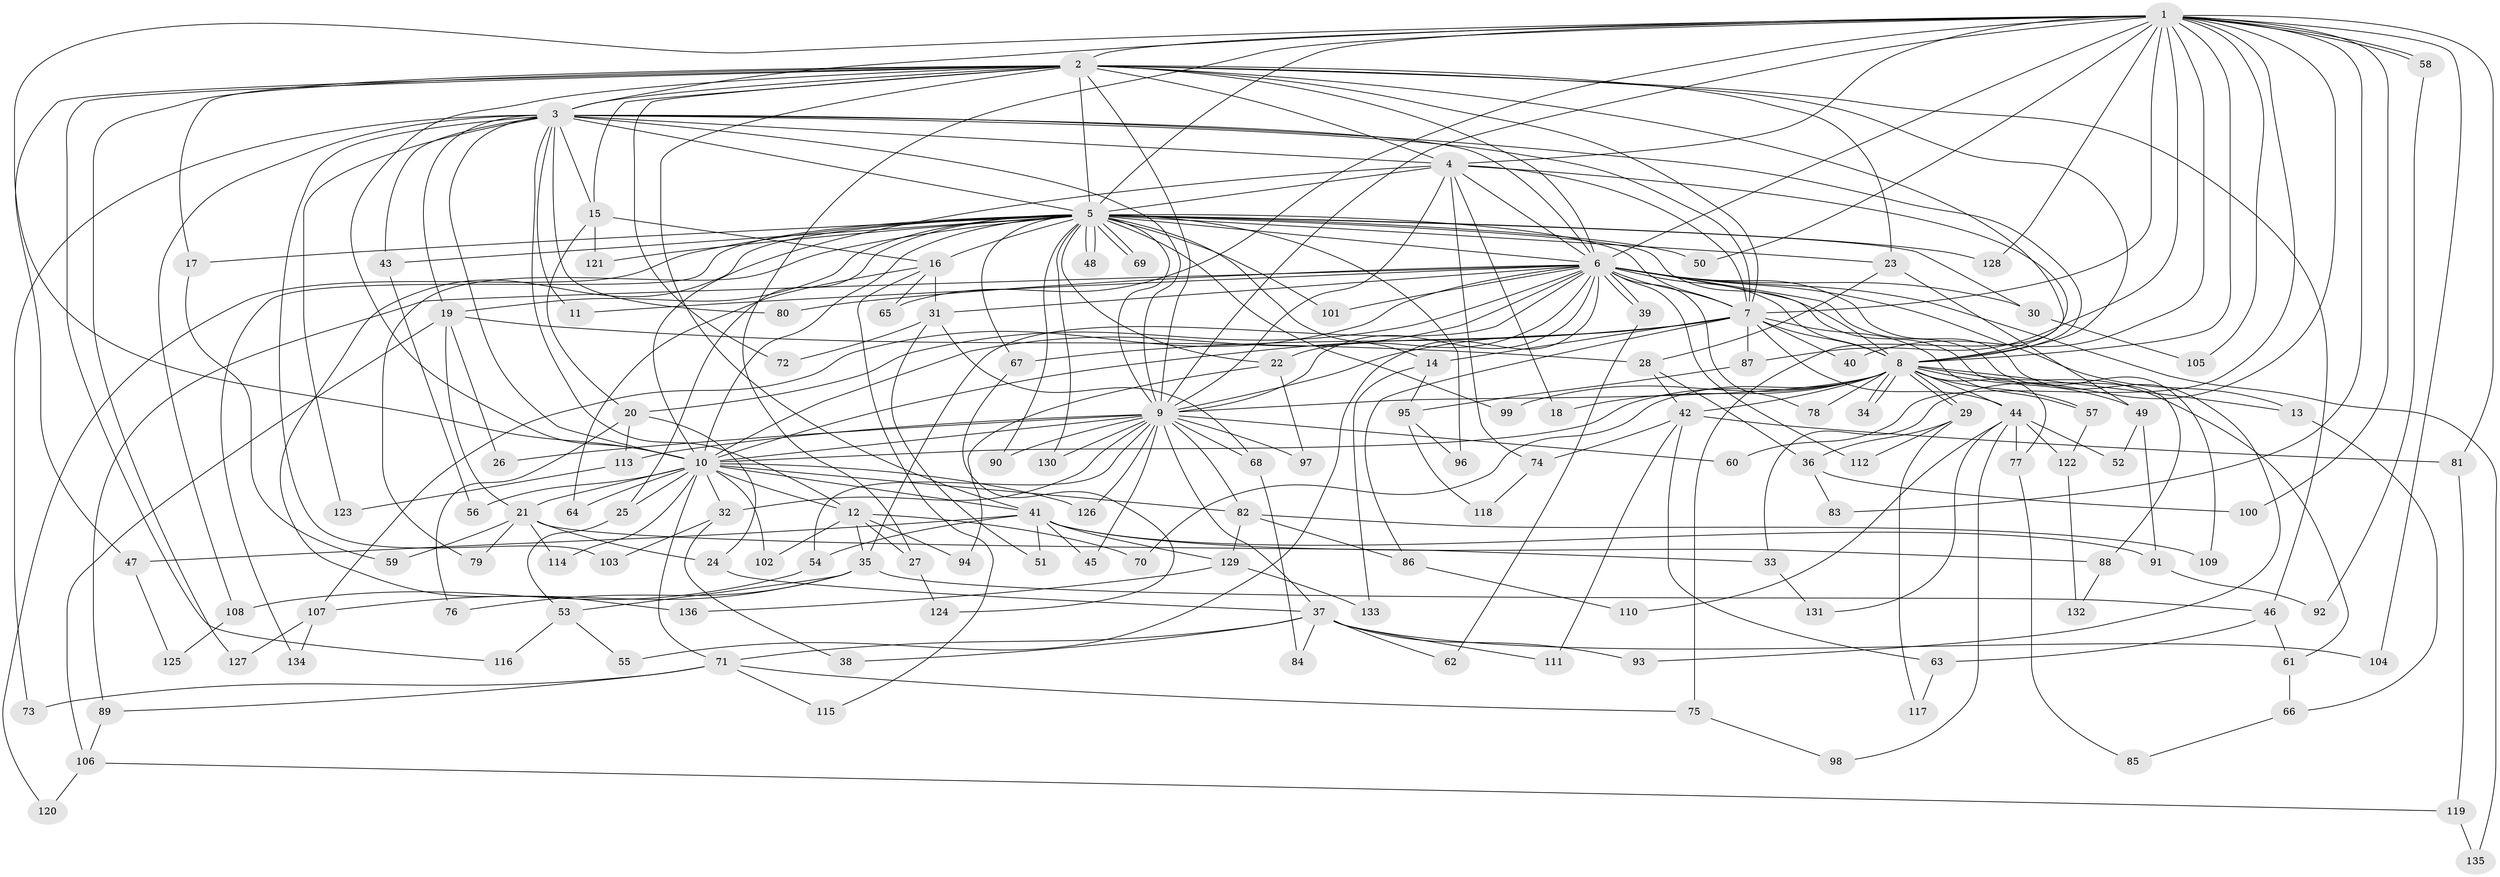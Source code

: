 // coarse degree distribution, {23: 0.00980392156862745, 20: 0.0196078431372549, 28: 0.0196078431372549, 11: 0.0196078431372549, 32: 0.00980392156862745, 15: 0.00980392156862745, 24: 0.00980392156862745, 2: 0.4803921568627451, 7: 0.0196078431372549, 3: 0.18627450980392157, 4: 0.08823529411764706, 6: 0.0196078431372549, 5: 0.0784313725490196, 8: 0.0196078431372549, 9: 0.00980392156862745}
// Generated by graph-tools (version 1.1) at 2025/23/03/03/25 07:23:37]
// undirected, 136 vertices, 297 edges
graph export_dot {
graph [start="1"]
  node [color=gray90,style=filled];
  1;
  2;
  3;
  4;
  5;
  6;
  7;
  8;
  9;
  10;
  11;
  12;
  13;
  14;
  15;
  16;
  17;
  18;
  19;
  20;
  21;
  22;
  23;
  24;
  25;
  26;
  27;
  28;
  29;
  30;
  31;
  32;
  33;
  34;
  35;
  36;
  37;
  38;
  39;
  40;
  41;
  42;
  43;
  44;
  45;
  46;
  47;
  48;
  49;
  50;
  51;
  52;
  53;
  54;
  55;
  56;
  57;
  58;
  59;
  60;
  61;
  62;
  63;
  64;
  65;
  66;
  67;
  68;
  69;
  70;
  71;
  72;
  73;
  74;
  75;
  76;
  77;
  78;
  79;
  80;
  81;
  82;
  83;
  84;
  85;
  86;
  87;
  88;
  89;
  90;
  91;
  92;
  93;
  94;
  95;
  96;
  97;
  98;
  99;
  100;
  101;
  102;
  103;
  104;
  105;
  106;
  107;
  108;
  109;
  110;
  111;
  112;
  113;
  114;
  115;
  116;
  117;
  118;
  119;
  120;
  121;
  122;
  123;
  124;
  125;
  126;
  127;
  128;
  129;
  130;
  131;
  132;
  133;
  134;
  135;
  136;
  1 -- 2;
  1 -- 3;
  1 -- 4;
  1 -- 5;
  1 -- 6;
  1 -- 7;
  1 -- 8;
  1 -- 9;
  1 -- 10;
  1 -- 27;
  1 -- 33;
  1 -- 40;
  1 -- 50;
  1 -- 58;
  1 -- 58;
  1 -- 60;
  1 -- 65;
  1 -- 81;
  1 -- 83;
  1 -- 87;
  1 -- 100;
  1 -- 104;
  1 -- 105;
  1 -- 128;
  2 -- 3;
  2 -- 4;
  2 -- 5;
  2 -- 6;
  2 -- 7;
  2 -- 8;
  2 -- 9;
  2 -- 10;
  2 -- 15;
  2 -- 17;
  2 -- 23;
  2 -- 41;
  2 -- 46;
  2 -- 47;
  2 -- 72;
  2 -- 75;
  2 -- 116;
  2 -- 127;
  3 -- 4;
  3 -- 5;
  3 -- 6;
  3 -- 7;
  3 -- 8;
  3 -- 9;
  3 -- 10;
  3 -- 11;
  3 -- 12;
  3 -- 15;
  3 -- 19;
  3 -- 43;
  3 -- 73;
  3 -- 80;
  3 -- 103;
  3 -- 108;
  3 -- 123;
  4 -- 5;
  4 -- 6;
  4 -- 7;
  4 -- 8;
  4 -- 9;
  4 -- 10;
  4 -- 18;
  4 -- 74;
  5 -- 6;
  5 -- 7;
  5 -- 8;
  5 -- 9;
  5 -- 10;
  5 -- 14;
  5 -- 16;
  5 -- 17;
  5 -- 19;
  5 -- 22;
  5 -- 23;
  5 -- 25;
  5 -- 30;
  5 -- 43;
  5 -- 48;
  5 -- 48;
  5 -- 50;
  5 -- 67;
  5 -- 69;
  5 -- 69;
  5 -- 79;
  5 -- 90;
  5 -- 96;
  5 -- 99;
  5 -- 101;
  5 -- 120;
  5 -- 121;
  5 -- 128;
  5 -- 130;
  5 -- 134;
  5 -- 136;
  6 -- 7;
  6 -- 8;
  6 -- 9;
  6 -- 10;
  6 -- 11;
  6 -- 13;
  6 -- 20;
  6 -- 22;
  6 -- 30;
  6 -- 31;
  6 -- 35;
  6 -- 39;
  6 -- 39;
  6 -- 55;
  6 -- 78;
  6 -- 80;
  6 -- 88;
  6 -- 89;
  6 -- 93;
  6 -- 101;
  6 -- 107;
  6 -- 109;
  6 -- 112;
  6 -- 135;
  7 -- 8;
  7 -- 9;
  7 -- 10;
  7 -- 14;
  7 -- 40;
  7 -- 44;
  7 -- 57;
  7 -- 67;
  7 -- 86;
  7 -- 87;
  8 -- 9;
  8 -- 10;
  8 -- 13;
  8 -- 18;
  8 -- 29;
  8 -- 29;
  8 -- 34;
  8 -- 34;
  8 -- 42;
  8 -- 44;
  8 -- 49;
  8 -- 57;
  8 -- 61;
  8 -- 70;
  8 -- 77;
  8 -- 78;
  8 -- 99;
  9 -- 10;
  9 -- 26;
  9 -- 32;
  9 -- 37;
  9 -- 45;
  9 -- 54;
  9 -- 60;
  9 -- 68;
  9 -- 82;
  9 -- 90;
  9 -- 97;
  9 -- 113;
  9 -- 126;
  9 -- 130;
  10 -- 12;
  10 -- 21;
  10 -- 25;
  10 -- 32;
  10 -- 41;
  10 -- 56;
  10 -- 64;
  10 -- 71;
  10 -- 82;
  10 -- 102;
  10 -- 114;
  10 -- 126;
  12 -- 27;
  12 -- 35;
  12 -- 70;
  12 -- 94;
  12 -- 102;
  13 -- 66;
  14 -- 95;
  14 -- 133;
  15 -- 16;
  15 -- 20;
  15 -- 121;
  16 -- 31;
  16 -- 64;
  16 -- 65;
  16 -- 115;
  17 -- 59;
  19 -- 21;
  19 -- 26;
  19 -- 28;
  19 -- 106;
  20 -- 24;
  20 -- 76;
  20 -- 113;
  21 -- 24;
  21 -- 33;
  21 -- 59;
  21 -- 79;
  21 -- 114;
  22 -- 94;
  22 -- 97;
  23 -- 28;
  23 -- 49;
  24 -- 37;
  25 -- 53;
  27 -- 124;
  28 -- 36;
  28 -- 42;
  29 -- 36;
  29 -- 112;
  29 -- 117;
  30 -- 105;
  31 -- 51;
  31 -- 68;
  31 -- 72;
  32 -- 38;
  32 -- 103;
  33 -- 131;
  35 -- 46;
  35 -- 53;
  35 -- 76;
  35 -- 107;
  36 -- 83;
  36 -- 100;
  37 -- 38;
  37 -- 62;
  37 -- 71;
  37 -- 84;
  37 -- 93;
  37 -- 104;
  37 -- 111;
  39 -- 62;
  41 -- 45;
  41 -- 47;
  41 -- 51;
  41 -- 54;
  41 -- 88;
  41 -- 91;
  41 -- 129;
  42 -- 63;
  42 -- 74;
  42 -- 81;
  42 -- 111;
  43 -- 56;
  44 -- 52;
  44 -- 77;
  44 -- 98;
  44 -- 110;
  44 -- 122;
  44 -- 131;
  46 -- 61;
  46 -- 63;
  47 -- 125;
  49 -- 52;
  49 -- 91;
  53 -- 55;
  53 -- 116;
  54 -- 108;
  57 -- 122;
  58 -- 92;
  61 -- 66;
  63 -- 117;
  66 -- 85;
  67 -- 124;
  68 -- 84;
  71 -- 73;
  71 -- 75;
  71 -- 89;
  71 -- 115;
  74 -- 118;
  75 -- 98;
  77 -- 85;
  81 -- 119;
  82 -- 86;
  82 -- 109;
  82 -- 129;
  86 -- 110;
  87 -- 95;
  88 -- 132;
  89 -- 106;
  91 -- 92;
  95 -- 96;
  95 -- 118;
  106 -- 119;
  106 -- 120;
  107 -- 127;
  107 -- 134;
  108 -- 125;
  113 -- 123;
  119 -- 135;
  122 -- 132;
  129 -- 133;
  129 -- 136;
}
